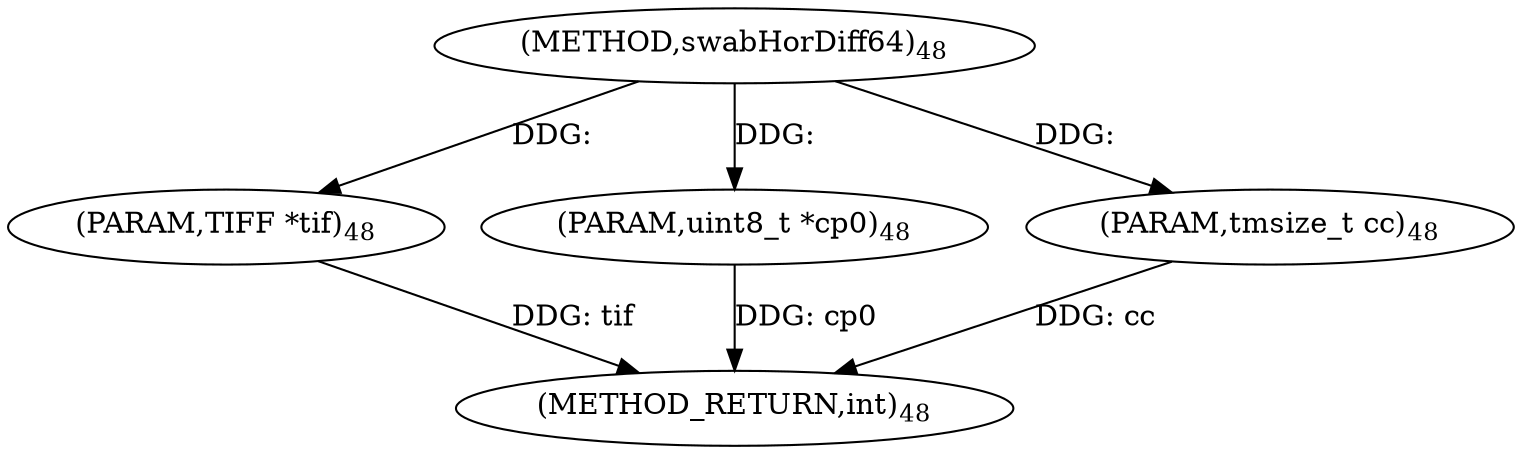 digraph "swabHorDiff64" {  
"35692" [label = <(METHOD,swabHorDiff64)<SUB>48</SUB>> ]
"35696" [label = <(METHOD_RETURN,int)<SUB>48</SUB>> ]
"35693" [label = <(PARAM,TIFF *tif)<SUB>48</SUB>> ]
"35694" [label = <(PARAM,uint8_t *cp0)<SUB>48</SUB>> ]
"35695" [label = <(PARAM,tmsize_t cc)<SUB>48</SUB>> ]
  "35693" -> "35696"  [ label = "DDG: tif"] 
  "35694" -> "35696"  [ label = "DDG: cp0"] 
  "35695" -> "35696"  [ label = "DDG: cc"] 
  "35692" -> "35693"  [ label = "DDG: "] 
  "35692" -> "35694"  [ label = "DDG: "] 
  "35692" -> "35695"  [ label = "DDG: "] 
}
